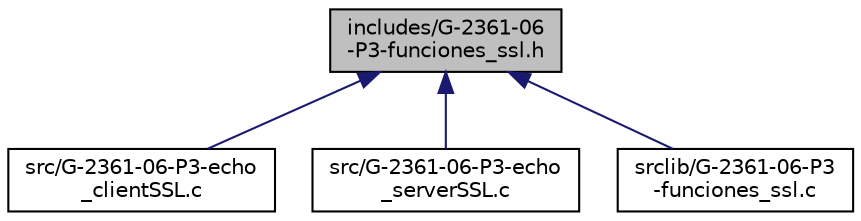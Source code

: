 digraph "includes/G-2361-06-P3-funciones_ssl.h"
{
  edge [fontname="Helvetica",fontsize="10",labelfontname="Helvetica",labelfontsize="10"];
  node [fontname="Helvetica",fontsize="10",shape=record];
  Node1 [label="includes/G-2361-06\l-P3-funciones_ssl.h",height=0.2,width=0.4,color="black", fillcolor="grey75", style="filled", fontcolor="black"];
  Node1 -> Node2 [dir="back",color="midnightblue",fontsize="10",style="solid",fontname="Helvetica"];
  Node2 [label="src/G-2361-06-P3-echo\l_clientSSL.c",height=0.2,width=0.4,color="black", fillcolor="white", style="filled",URL="$_g-2361-06-_p3-echo__client_s_s_l_8c.html"];
  Node1 -> Node3 [dir="back",color="midnightblue",fontsize="10",style="solid",fontname="Helvetica"];
  Node3 [label="src/G-2361-06-P3-echo\l_serverSSL.c",height=0.2,width=0.4,color="black", fillcolor="white", style="filled",URL="$_g-2361-06-_p3-echo__server_s_s_l_8c.html"];
  Node1 -> Node4 [dir="back",color="midnightblue",fontsize="10",style="solid",fontname="Helvetica"];
  Node4 [label="srclib/G-2361-06-P3\l-funciones_ssl.c",height=0.2,width=0.4,color="black", fillcolor="white", style="filled",URL="$_g-2361-06-_p3-funciones__ssl_8c.html"];
}
